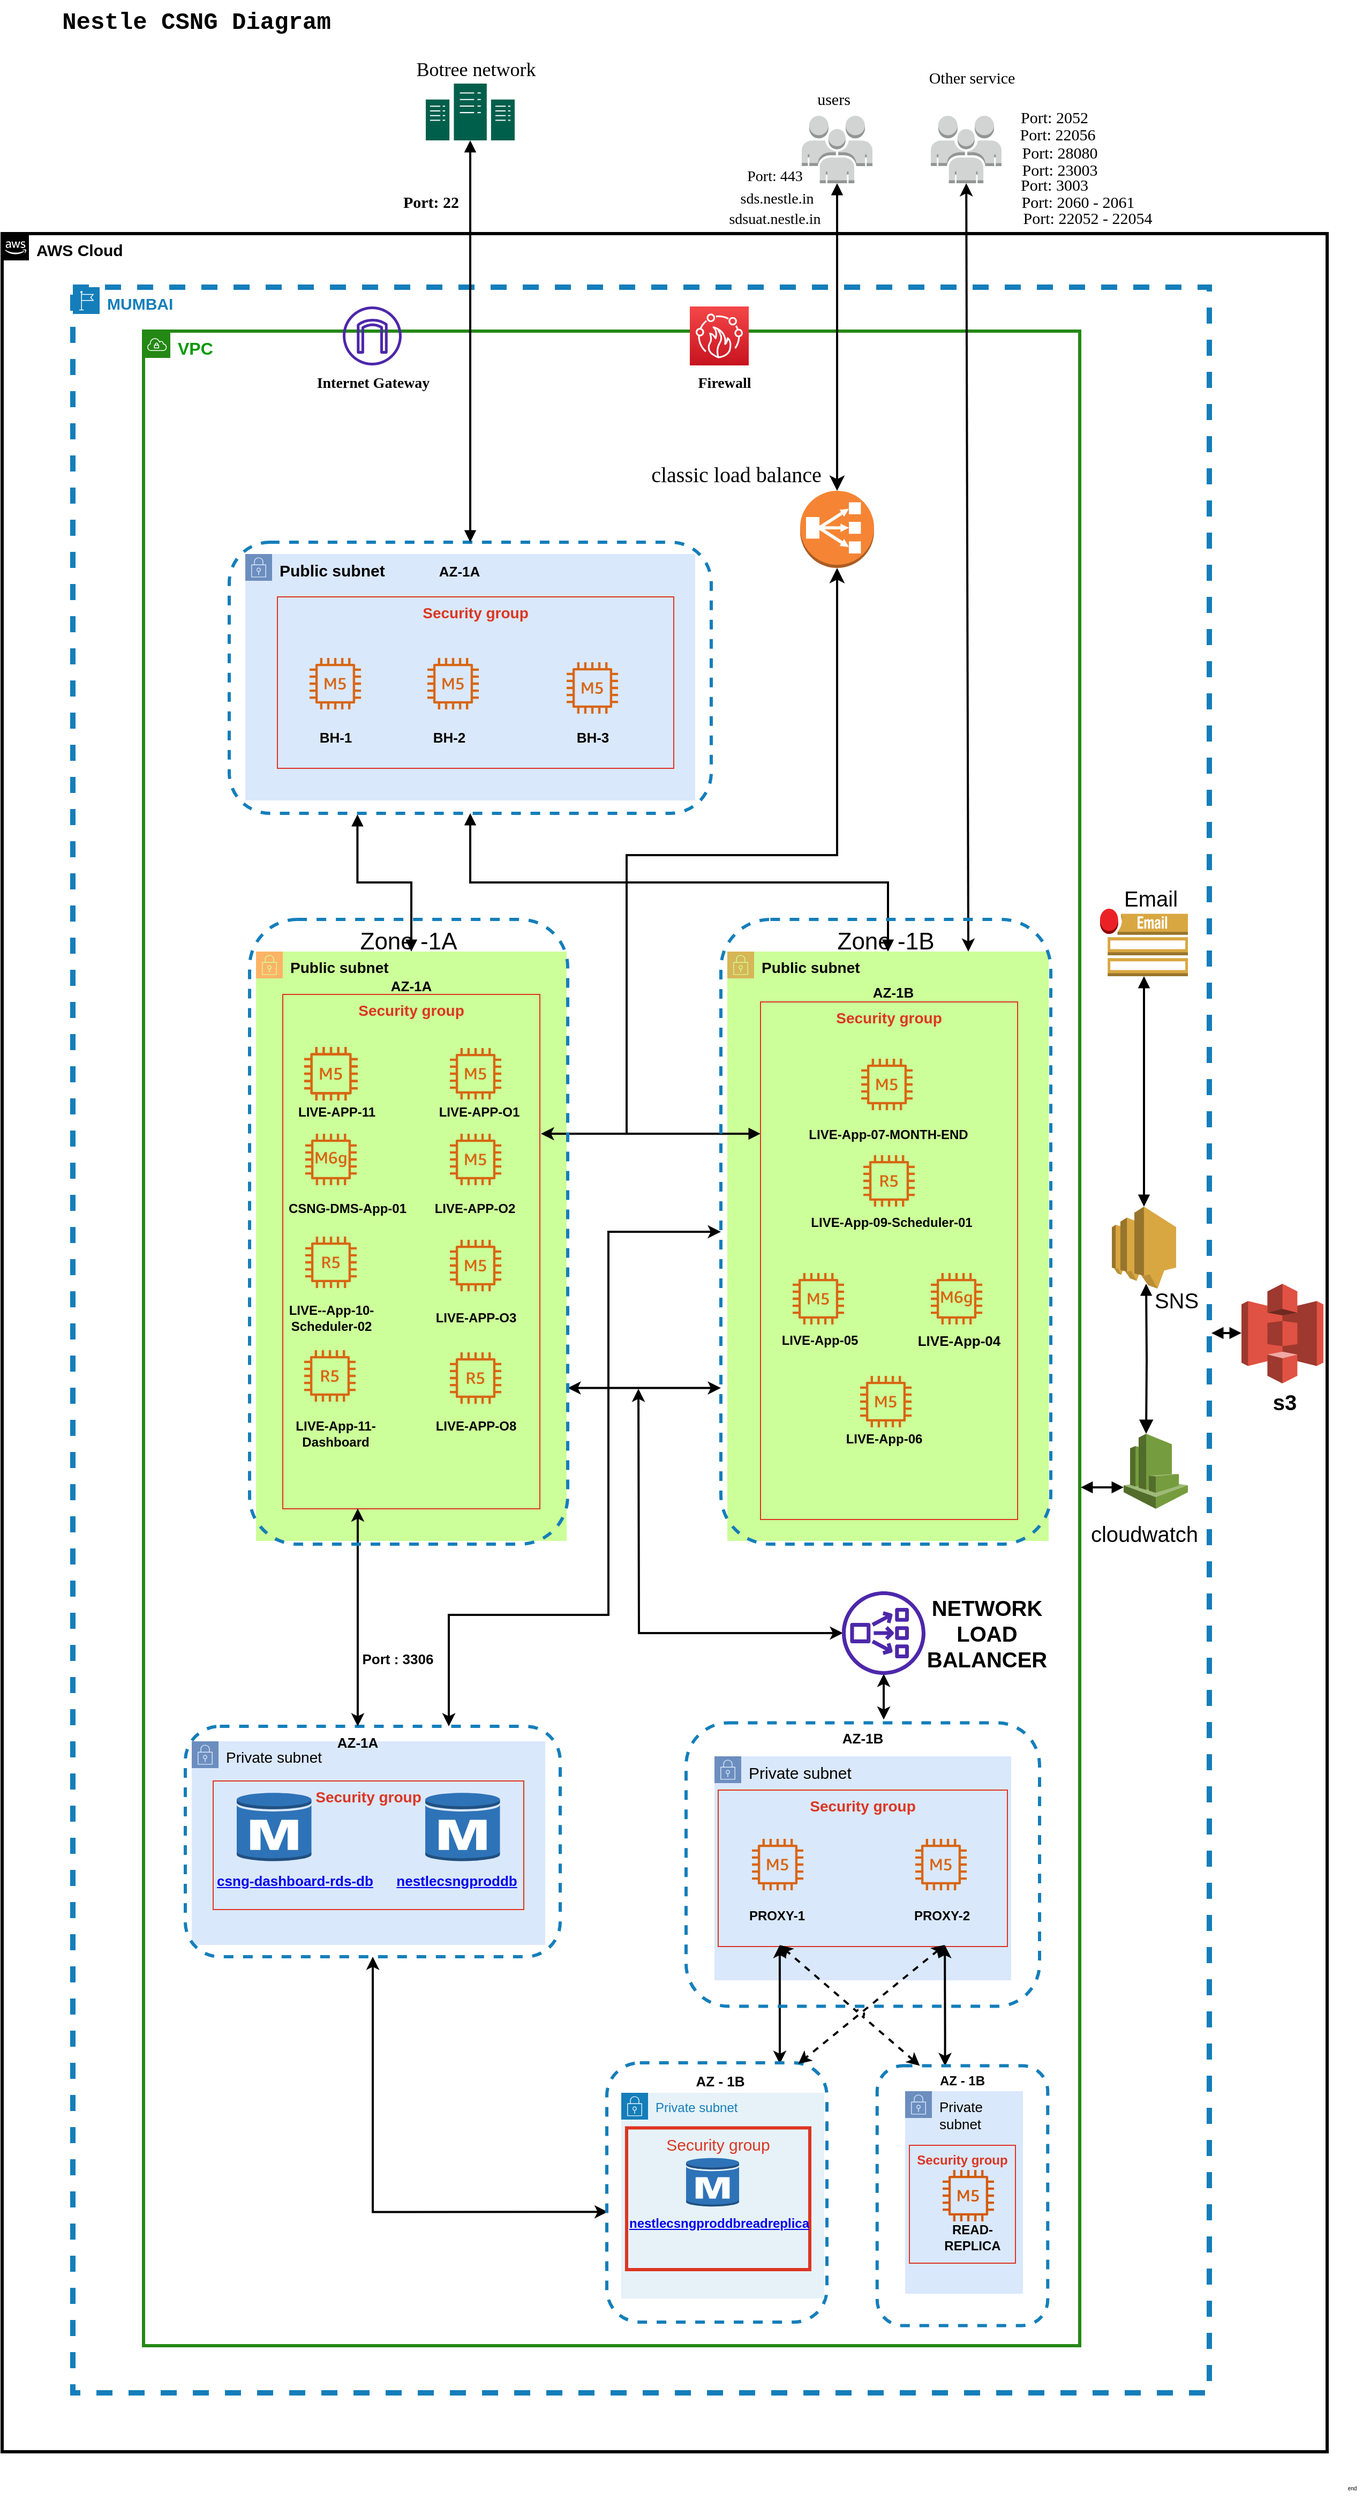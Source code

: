 <mxfile version="20.8.23" type="github">
  <diagram id="uND3n0JbfYk_nQdqDS2R" name="Page-1">
    <mxGraphModel dx="1475" dy="1384" grid="1" gridSize="11" guides="1" tooltips="1" connect="1" arrows="1" fold="1" page="1" pageScale="1" pageWidth="850" pageHeight="1100" math="0" shadow="0">
      <root>
        <mxCell id="0" />
        <mxCell id="1" parent="0" />
        <mxCell id="AcytjInfTmPCzd0XIlV4-133" value="" style="edgeStyle=orthogonalEdgeStyle;html=1;endArrow=block;elbow=vertical;startArrow=block;startFill=1;endFill=1;strokeColor=#000000;rounded=0;fontSize=13;exitX=0.266;exitY=1.004;exitDx=0;exitDy=0;exitPerimeter=0;startSize=6;sourcePerimeterSpacing=0;jumpSize=6;strokeWidth=2;" parent="1" source="AcytjInfTmPCzd0XIlV4-87" target="AcytjInfTmPCzd0XIlV4-8" edge="1">
          <mxGeometry width="100" relative="1" as="geometry">
            <mxPoint x="240" y="600" as="sourcePoint" />
            <mxPoint x="340" y="600" as="targetPoint" />
          </mxGeometry>
        </mxCell>
        <mxCell id="AcytjInfTmPCzd0XIlV4-2" value="AWS Cloud" style="points=[[0,0],[0.25,0],[0.5,0],[0.75,0],[1,0],[1,0.25],[1,0.5],[1,0.75],[1,1],[0.75,1],[0.5,1],[0.25,1],[0,1],[0,0.75],[0,0.5],[0,0.25]];outlineConnect=0;gradientColor=none;html=1;whiteSpace=wrap;fontSize=15;fontStyle=1;shape=mxgraph.aws4.group;grIcon=mxgraph.aws4.group_aws_cloud_alt;strokeColor=#000000;fillColor=none;verticalAlign=top;align=left;spacingLeft=30;fontColor=#000000;dashed=0;strokeWidth=3;" parent="1" vertex="1">
          <mxGeometry x="-77" y="20" width="1237" height="2070" as="geometry" />
        </mxCell>
        <mxCell id="AcytjInfTmPCzd0XIlV4-3" value="MUMBAI" style="points=[[0,0],[0.25,0],[0.5,0],[0.75,0],[1,0],[1,0.25],[1,0.5],[1,0.75],[1,1],[0.75,1],[0.5,1],[0.25,1],[0,1],[0,0.75],[0,0.5],[0,0.25]];outlineConnect=0;gradientColor=none;html=1;whiteSpace=wrap;fontSize=15;fontStyle=1;shape=mxgraph.aws4.group;grIcon=mxgraph.aws4.group_region;strokeColor=#147EBA;fillColor=none;verticalAlign=top;align=left;spacingLeft=30;fontColor=#147EBA;dashed=1;strokeWidth=5;shadow=0;" parent="1" vertex="1">
          <mxGeometry x="-11" y="70" width="1061" height="1965" as="geometry" />
        </mxCell>
        <mxCell id="AcytjInfTmPCzd0XIlV4-4" value="VPC" style="points=[[0,0],[0.25,0],[0.5,0],[0.75,0],[1,0],[1,0.25],[1,0.5],[1,0.75],[1,1],[0.75,1],[0.5,1],[0.25,1],[0,1],[0,0.75],[0,0.5],[0,0.25]];outlineConnect=0;gradientColor=none;html=1;whiteSpace=wrap;fontSize=16;fontStyle=1;shape=mxgraph.aws4.group;grIcon=mxgraph.aws4.group_vpc;strokeColor=#248814;fillColor=none;verticalAlign=top;align=left;spacingLeft=30;fontColor=#009900;dashed=0;strokeWidth=3;movable=1;resizable=1;rotatable=1;deletable=1;editable=1;connectable=1;labelBackgroundColor=none;" parent="1" vertex="1">
          <mxGeometry x="55" y="111" width="874" height="1880" as="geometry" />
        </mxCell>
        <mxCell id="AcytjInfTmPCzd0XIlV4-8" value="Public subnet" style="points=[[0,0],[0.25,0],[0.5,0],[0.75,0],[1,0],[1,0.25],[1,0.5],[1,0.75],[1,1],[0.75,1],[0.5,1],[0.25,1],[0,1],[0,0.75],[0,0.5],[0,0.25]];outlineConnect=0;html=1;whiteSpace=wrap;fontSize=14;fontStyle=1;shape=mxgraph.aws4.group;grIcon=mxgraph.aws4.group_security_group;grStroke=0;fillColor=#CCFF99;verticalAlign=top;align=left;spacingLeft=30;strokeColor=#FFB366;shadow=0;strokeWidth=3;" parent="1" vertex="1">
          <mxGeometry x="160" y="690" width="290" height="550" as="geometry" />
        </mxCell>
        <mxCell id="AcytjInfTmPCzd0XIlV4-9" value="Public subnet" style="points=[[0,0],[0.25,0],[0.5,0],[0.75,0],[1,0],[1,0.25],[1,0.5],[1,0.75],[1,1],[0.75,1],[0.5,1],[0.25,1],[0,1],[0,0.75],[0,0.5],[0,0.25]];outlineConnect=0;html=1;whiteSpace=wrap;fontSize=14;fontStyle=1;shape=mxgraph.aws4.group;grIcon=mxgraph.aws4.group_security_group;grStroke=0;strokeColor=#d6b656;fillColor=#CCFF99;verticalAlign=top;align=left;spacingLeft=30;dashed=0;gradientColor=none;" parent="1" vertex="1">
          <mxGeometry x="600" y="690" width="300" height="550" as="geometry" />
        </mxCell>
        <mxCell id="AcytjInfTmPCzd0XIlV4-16" value="" style="outlineConnect=0;fontColor=#232F3E;gradientColor=none;fillColor=#D86613;strokeColor=none;dashed=0;verticalLabelPosition=bottom;verticalAlign=top;align=center;html=1;fontSize=12;fontStyle=0;aspect=fixed;pointerEvents=1;shape=mxgraph.aws4.m5_instance;" parent="1" vertex="1">
          <mxGeometry x="205" y="779" width="50" height="50" as="geometry" />
        </mxCell>
        <mxCell id="AcytjInfTmPCzd0XIlV4-17" value="" style="outlineConnect=0;fontColor=#232F3E;gradientColor=none;fillColor=#D86613;strokeColor=none;dashed=0;verticalLabelPosition=bottom;verticalAlign=top;align=center;html=1;fontSize=12;fontStyle=0;aspect=fixed;pointerEvents=1;shape=mxgraph.aws4.m5_instance;" parent="1" vertex="1">
          <mxGeometry x="341" y="780" width="48" height="48" as="geometry" />
        </mxCell>
        <mxCell id="AcytjInfTmPCzd0XIlV4-20" value="" style="outlineConnect=0;fontColor=#232F3E;gradientColor=none;fillColor=#D86613;strokeColor=none;dashed=0;verticalLabelPosition=bottom;verticalAlign=top;align=center;html=1;fontSize=12;fontStyle=0;aspect=fixed;pointerEvents=1;shape=mxgraph.aws4.m5_instance;" parent="1" vertex="1">
          <mxGeometry x="341" y="959" width="48" height="48" as="geometry" />
        </mxCell>
        <mxCell id="AcytjInfTmPCzd0XIlV4-21" value="" style="outlineConnect=0;fontColor=#232F3E;gradientColor=none;fillColor=#D86613;strokeColor=none;dashed=0;verticalLabelPosition=bottom;verticalAlign=top;align=center;html=1;fontSize=12;fontStyle=0;aspect=fixed;pointerEvents=1;shape=mxgraph.aws4.m5_instance;" parent="1" vertex="1">
          <mxGeometry x="725" y="790" width="48" height="48" as="geometry" />
        </mxCell>
        <mxCell id="AcytjInfTmPCzd0XIlV4-22" value="" style="outlineConnect=0;fontColor=#232F3E;gradientColor=none;fillColor=#D86613;strokeColor=none;dashed=0;verticalLabelPosition=bottom;verticalAlign=top;align=center;html=1;fontSize=12;fontStyle=0;aspect=fixed;pointerEvents=1;shape=mxgraph.aws4.m5_instance;" parent="1" vertex="1">
          <mxGeometry x="661" y="990" width="48" height="48" as="geometry" />
        </mxCell>
        <mxCell id="AcytjInfTmPCzd0XIlV4-23" value="" style="outlineConnect=0;fontColor=#232F3E;gradientColor=none;fillColor=#D86613;strokeColor=none;dashed=0;verticalLabelPosition=bottom;verticalAlign=top;align=center;html=1;fontSize=12;fontStyle=0;aspect=fixed;pointerEvents=1;shape=mxgraph.aws4.m5_instance;" parent="1" vertex="1">
          <mxGeometry x="724" y="1086" width="48" height="48" as="geometry" />
        </mxCell>
        <mxCell id="YEiA6fVM-5rXdiScWKsi-11" style="edgeStyle=orthogonalEdgeStyle;rounded=0;jumpSize=6;orthogonalLoop=1;jettySize=auto;html=1;entryX=0.5;entryY=1;entryDx=0;entryDy=0;entryPerimeter=0;strokeWidth=2;startArrow=block;startFill=1;startSize=6;endSize=8;sourcePerimeterSpacing=0;targetPerimeterSpacing=0;" parent="1" source="YEiA6fVM-5rXdiScWKsi-16" target="AcytjInfTmPCzd0XIlV4-130" edge="1">
          <mxGeometry relative="1" as="geometry">
            <mxPoint x="662" y="1111.957" as="sourcePoint" />
            <Array as="points">
              <mxPoint x="506" y="860" />
              <mxPoint x="506" y="600" />
              <mxPoint x="703" y="600" />
            </Array>
          </mxGeometry>
        </mxCell>
        <mxCell id="AcytjInfTmPCzd0XIlV4-25" value="" style="outlineConnect=0;fontColor=#232F3E;gradientColor=none;fillColor=#D86613;strokeColor=none;dashed=0;verticalLabelPosition=bottom;verticalAlign=top;align=center;html=1;fontSize=12;fontStyle=0;aspect=fixed;pointerEvents=1;shape=mxgraph.aws4.r5_instance;" parent="1" vertex="1">
          <mxGeometry x="341" y="1064" width="48" height="48" as="geometry" />
        </mxCell>
        <mxCell id="AcytjInfTmPCzd0XIlV4-26" value="" style="outlineConnect=0;fontColor=#232F3E;gradientColor=none;fillColor=#D86613;strokeColor=none;dashed=0;verticalLabelPosition=bottom;verticalAlign=top;align=center;html=1;fontSize=12;fontStyle=0;aspect=fixed;pointerEvents=1;shape=mxgraph.aws4.r5_instance;" parent="1" vertex="1">
          <mxGeometry x="205" y="1062" width="48" height="48" as="geometry" />
        </mxCell>
        <mxCell id="AcytjInfTmPCzd0XIlV4-27" value="" style="outlineConnect=0;fontColor=#232F3E;gradientColor=none;fillColor=#D86613;strokeColor=none;dashed=0;verticalLabelPosition=bottom;verticalAlign=top;align=center;html=1;fontSize=12;fontStyle=0;aspect=fixed;pointerEvents=1;shape=mxgraph.aws4.r5_instance;" parent="1" vertex="1">
          <mxGeometry x="206" y="956" width="48" height="48" as="geometry" />
        </mxCell>
        <mxCell id="AcytjInfTmPCzd0XIlV4-28" value="" style="outlineConnect=0;fontColor=#232F3E;gradientColor=none;fillColor=#D86613;strokeColor=none;dashed=0;verticalLabelPosition=bottom;verticalAlign=top;align=center;html=1;fontSize=12;fontStyle=0;aspect=fixed;pointerEvents=1;shape=mxgraph.aws4.m6g_instance;" parent="1" vertex="1">
          <mxGeometry x="206" y="860" width="48" height="48" as="geometry" />
        </mxCell>
        <mxCell id="AcytjInfTmPCzd0XIlV4-29" value="" style="outlineConnect=0;fontColor=#232F3E;gradientColor=none;fillColor=#D86613;strokeColor=none;dashed=0;verticalLabelPosition=bottom;verticalAlign=top;align=center;html=1;fontSize=12;fontStyle=0;aspect=fixed;pointerEvents=1;shape=mxgraph.aws4.m6g_instance;" parent="1" vertex="1">
          <mxGeometry x="790" y="990" width="48" height="48" as="geometry" />
        </mxCell>
        <mxCell id="AcytjInfTmPCzd0XIlV4-31" value="" style="outlineConnect=0;fontColor=#232F3E;gradientColor=none;fillColor=#D86613;strokeColor=none;dashed=0;verticalLabelPosition=bottom;verticalAlign=top;align=center;html=1;fontSize=12;fontStyle=0;aspect=fixed;pointerEvents=1;shape=mxgraph.aws4.r5_instance;" parent="1" vertex="1">
          <mxGeometry x="727" y="880" width="48" height="48" as="geometry" />
        </mxCell>
        <mxCell id="AcytjInfTmPCzd0XIlV4-35" value="Public subnet" style="points=[[0,0],[0.25,0],[0.5,0],[0.75,0],[1,0],[1,0.25],[1,0.5],[1,0.75],[1,1],[0.75,1],[0.5,1],[0.25,1],[0,1],[0,0.75],[0,0.5],[0,0.25]];outlineConnect=0;html=1;whiteSpace=wrap;fontSize=15;fontStyle=1;shape=mxgraph.aws4.group;grIcon=mxgraph.aws4.group_security_group;grStroke=0;strokeColor=#6c8ebf;fillColor=#dae8fc;verticalAlign=top;align=left;spacingLeft=30;dashed=0;" parent="1" vertex="1">
          <mxGeometry x="150" y="319" width="420" height="230" as="geometry" />
        </mxCell>
        <mxCell id="AcytjInfTmPCzd0XIlV4-36" value="Security group" style="fillColor=none;strokeColor=#DD3522;verticalAlign=top;fontStyle=1;fontColor=#DD3522;fontSize=14;" parent="1" vertex="1">
          <mxGeometry x="180" y="359" width="370" height="160" as="geometry" />
        </mxCell>
        <mxCell id="AcytjInfTmPCzd0XIlV4-37" value="" style="outlineConnect=0;fontColor=#232F3E;gradientColor=none;fillColor=#D86613;strokeColor=none;dashed=0;verticalLabelPosition=bottom;verticalAlign=top;align=center;html=1;fontSize=12;fontStyle=0;aspect=fixed;pointerEvents=1;shape=mxgraph.aws4.m5_instance;" parent="1" vertex="1">
          <mxGeometry x="210" y="416" width="48" height="48" as="geometry" />
        </mxCell>
        <mxCell id="AcytjInfTmPCzd0XIlV4-38" value="" style="outlineConnect=0;fontColor=#232F3E;gradientColor=none;fillColor=#D86613;strokeColor=none;dashed=0;verticalLabelPosition=bottom;verticalAlign=top;align=center;html=1;fontSize=12;fontStyle=0;aspect=fixed;pointerEvents=1;shape=mxgraph.aws4.m5_instance;" parent="1" vertex="1">
          <mxGeometry x="320" y="416" width="48" height="48" as="geometry" />
        </mxCell>
        <mxCell id="AcytjInfTmPCzd0XIlV4-39" value="" style="outlineConnect=0;fontColor=#232F3E;gradientColor=none;fillColor=#D86613;strokeColor=none;dashed=0;verticalLabelPosition=bottom;verticalAlign=top;align=center;html=1;fontSize=12;fontStyle=0;aspect=fixed;pointerEvents=1;shape=mxgraph.aws4.m5_instance;" parent="1" vertex="1">
          <mxGeometry x="450" y="420" width="48" height="48" as="geometry" />
        </mxCell>
        <mxCell id="AcytjInfTmPCzd0XIlV4-40" value="BH-1" style="text;html=1;align=center;verticalAlign=middle;resizable=0;points=[];autosize=1;fontSize=13;fontStyle=1" parent="1" vertex="1">
          <mxGeometry x="209" y="475" width="50" height="30" as="geometry" />
        </mxCell>
        <mxCell id="AcytjInfTmPCzd0XIlV4-41" value="BH-2" style="text;html=1;align=center;verticalAlign=middle;resizable=0;points=[];autosize=1;fontSize=13;fontStyle=1" parent="1" vertex="1">
          <mxGeometry x="315" y="475" width="50" height="30" as="geometry" />
        </mxCell>
        <mxCell id="AcytjInfTmPCzd0XIlV4-42" value="BH-3" style="text;html=1;align=center;verticalAlign=middle;resizable=0;points=[];autosize=1;fontSize=13;fontStyle=1" parent="1" vertex="1">
          <mxGeometry x="449" y="475" width="50" height="30" as="geometry" />
        </mxCell>
        <mxCell id="AcytjInfTmPCzd0XIlV4-43" value="LIVE-APP-O1" style="text;html=1;align=center;verticalAlign=middle;resizable=0;points=[];autosize=1;fontStyle=1" parent="1" vertex="1">
          <mxGeometry x="318" y="825" width="100" height="30" as="geometry" />
        </mxCell>
        <mxCell id="AcytjInfTmPCzd0XIlV4-44" value="LIVE-APP-O2" style="text;html=1;align=center;verticalAlign=middle;resizable=0;points=[];autosize=1;fontStyle=1" parent="1" vertex="1">
          <mxGeometry x="314" y="915" width="100" height="30" as="geometry" />
        </mxCell>
        <mxCell id="AcytjInfTmPCzd0XIlV4-46" value="LIVE-APP-O8" style="text;html=1;align=center;verticalAlign=middle;resizable=0;points=[];autosize=1;fontStyle=1" parent="1" vertex="1">
          <mxGeometry x="315" y="1118" width="100" height="30" as="geometry" />
        </mxCell>
        <mxCell id="AcytjInfTmPCzd0XIlV4-47" value="LIVE-APP-O3" style="text;html=1;align=center;verticalAlign=middle;resizable=0;points=[];autosize=1;fontStyle=1" parent="1" vertex="1">
          <mxGeometry x="315" y="1017" width="100" height="30" as="geometry" />
        </mxCell>
        <mxCell id="AcytjInfTmPCzd0XIlV4-49" value="Private subnet" style="points=[[0,0],[0.25,0],[0.5,0],[0.75,0],[1,0],[1,0.25],[1,0.5],[1,0.75],[1,1],[0.75,1],[0.5,1],[0.25,1],[0,1],[0,0.75],[0,0.5],[0,0.25]];outlineConnect=0;html=1;whiteSpace=wrap;fontSize=15;fontStyle=0;shape=mxgraph.aws4.group;grIcon=mxgraph.aws4.group_security_group;grStroke=0;strokeColor=#6c8ebf;fillColor=#dae8fc;verticalAlign=top;align=left;spacingLeft=30;dashed=0;strokeWidth=3;" parent="1" vertex="1">
          <mxGeometry x="588" y="1441" width="277" height="209" as="geometry" />
        </mxCell>
        <mxCell id="AcytjInfTmPCzd0XIlV4-51" value="Security group" style="fillColor=none;strokeColor=#DD3522;verticalAlign=top;fontStyle=1;fontColor=#DD3522;fontSize=14;" parent="1" vertex="1">
          <mxGeometry x="591.5" y="1472.5" width="270" height="146" as="geometry" />
        </mxCell>
        <mxCell id="AcytjInfTmPCzd0XIlV4-52" value="" style="outlineConnect=0;fontColor=#232F3E;gradientColor=none;fillColor=#D86613;strokeColor=none;dashed=0;verticalLabelPosition=bottom;verticalAlign=top;align=center;html=1;fontSize=12;fontStyle=0;aspect=fixed;pointerEvents=1;shape=mxgraph.aws4.m5_instance;" parent="1" vertex="1">
          <mxGeometry x="775.5" y="1518" width="48" height="48" as="geometry" />
        </mxCell>
        <mxCell id="AcytjInfTmPCzd0XIlV4-54" value="" style="outlineConnect=0;fontColor=#232F3E;gradientColor=none;fillColor=#D86613;strokeColor=none;dashed=0;verticalLabelPosition=bottom;verticalAlign=top;align=center;html=1;fontSize=12;fontStyle=0;aspect=fixed;pointerEvents=1;shape=mxgraph.aws4.m5_instance;" parent="1" vertex="1">
          <mxGeometry x="623" y="1518" width="48" height="48" as="geometry" />
        </mxCell>
        <mxCell id="AcytjInfTmPCzd0XIlV4-55" value="PROXY-1" style="text;html=1;align=center;verticalAlign=middle;resizable=0;points=[];autosize=1;fontStyle=1" parent="1" vertex="1">
          <mxGeometry x="607.5" y="1573" width="77" height="33" as="geometry" />
        </mxCell>
        <mxCell id="AcytjInfTmPCzd0XIlV4-56" value="PROXY-2" style="text;html=1;align=center;verticalAlign=middle;resizable=0;points=[];autosize=1;fontStyle=1" parent="1" vertex="1">
          <mxGeometry x="761" y="1573" width="77" height="33" as="geometry" />
        </mxCell>
        <mxCell id="AcytjInfTmPCzd0XIlV4-60" value="" style="outlineConnect=0;fontColor=#232F3E;gradientColor=none;fillColor=#D86613;strokeColor=none;dashed=0;verticalLabelPosition=bottom;verticalAlign=top;align=center;html=1;fontSize=12;fontStyle=0;aspect=fixed;pointerEvents=1;shape=mxgraph.aws4.m5_instance;" parent="1" vertex="1">
          <mxGeometry x="341" y="860" width="48" height="48" as="geometry" />
        </mxCell>
        <mxCell id="AcytjInfTmPCzd0XIlV4-61" value="LIVE-APP-11" style="text;html=1;align=center;verticalAlign=middle;resizable=0;points=[];autosize=1;fontStyle=1" parent="1" vertex="1">
          <mxGeometry x="185" y="825" width="100" height="30" as="geometry" />
        </mxCell>
        <mxCell id="AcytjInfTmPCzd0XIlV4-62" value="CSNG-DMS-App-01" style="text;html=1;align=center;verticalAlign=middle;resizable=0;points=[];autosize=1;fontStyle=1" parent="1" vertex="1">
          <mxGeometry x="180" y="915" width="130" height="30" as="geometry" />
        </mxCell>
        <mxCell id="AcytjInfTmPCzd0XIlV4-63" value="LIVE-App-11-&lt;br&gt;Dashboard" style="text;html=1;align=center;verticalAlign=middle;resizable=0;points=[];autosize=1;fontStyle=1" parent="1" vertex="1">
          <mxGeometry x="184" y="1120" width="100" height="40" as="geometry" />
        </mxCell>
        <mxCell id="AcytjInfTmPCzd0XIlV4-64" value="LIVE--App-10-&lt;br&gt;Scheduler-02" style="text;html=1;align=center;verticalAlign=middle;resizable=0;points=[];autosize=1;fontStyle=1" parent="1" vertex="1">
          <mxGeometry x="180" y="1012" width="100" height="40" as="geometry" />
        </mxCell>
        <mxCell id="AcytjInfTmPCzd0XIlV4-66" value="LIVE-App-07-MONTH-END" style="text;html=1;align=center;verticalAlign=middle;resizable=0;points=[];autosize=1;fontStyle=1" parent="1" vertex="1">
          <mxGeometry x="661.5" y="844" width="176" height="33" as="geometry" />
        </mxCell>
        <mxCell id="AcytjInfTmPCzd0XIlV4-67" value="LIVE-App-05" style="text;html=1;align=center;verticalAlign=middle;resizable=0;points=[];autosize=1;fontStyle=1" parent="1" vertex="1">
          <mxGeometry x="636" y="1036" width="99" height="33" as="geometry" />
        </mxCell>
        <mxCell id="AcytjInfTmPCzd0XIlV4-68" value="LIVE-App-06" style="text;html=1;align=center;verticalAlign=middle;resizable=0;points=[];autosize=1;fontStyle=1" parent="1" vertex="1">
          <mxGeometry x="696" y="1128" width="99" height="33" as="geometry" />
        </mxCell>
        <mxCell id="AcytjInfTmPCzd0XIlV4-74" value="Private subnet" style="points=[[0,0],[0.25,0],[0.5,0],[0.75,0],[1,0],[1,0.25],[1,0.5],[1,0.75],[1,1],[0.75,1],[0.5,1],[0.25,1],[0,1],[0,0.75],[0,0.5],[0,0.25]];outlineConnect=0;html=1;whiteSpace=wrap;fontSize=14;fontStyle=0;shape=mxgraph.aws4.group;grIcon=mxgraph.aws4.group_security_group;grStroke=0;strokeColor=#6c8ebf;fillColor=#dae8fc;verticalAlign=top;align=left;spacingLeft=30;dashed=0;" parent="1" vertex="1">
          <mxGeometry x="100" y="1427" width="330" height="190" as="geometry" />
        </mxCell>
        <mxCell id="AcytjInfTmPCzd0XIlV4-75" value="Security group" style="fillColor=none;strokeColor=#DD3522;verticalAlign=top;fontStyle=1;fontColor=#DD3522;fontSize=14;" parent="1" vertex="1">
          <mxGeometry x="120" y="1464" width="290" height="120" as="geometry" />
        </mxCell>
        <mxCell id="AcytjInfTmPCzd0XIlV4-76" value="" style="outlineConnect=0;dashed=0;verticalLabelPosition=bottom;verticalAlign=top;align=center;html=1;shape=mxgraph.aws3.rds_db_instance;fillColor=#2E73B8;gradientColor=none;" parent="1" vertex="1">
          <mxGeometry x="142" y="1474" width="69.75" height="66" as="geometry" />
        </mxCell>
        <mxCell id="AcytjInfTmPCzd0XIlV4-78" value="" style="outlineConnect=0;dashed=0;verticalLabelPosition=bottom;verticalAlign=top;align=center;html=1;shape=mxgraph.aws3.rds_db_instance;fillColor=#2E73B8;gradientColor=none;" parent="1" vertex="1">
          <mxGeometry x="318" y="1474" width="69.75" height="66" as="geometry" />
        </mxCell>
        <mxCell id="AcytjInfTmPCzd0XIlV4-79" value="&lt;a class=&quot;awsui-util-ml-m&quot; id=&quot;db-list-page-db-identifier-col&quot; href=&quot;https://ap-south-1.console.aws.amazon.com/rds/home?region=ap-south-1#database:id=csng-dashboard-rds-db;is-cluster=false&quot; style=&quot;font-size: 13px;&quot;&gt;csng-dashboard-rds-db&lt;/a&gt;" style="text;html=1;align=center;verticalAlign=middle;resizable=0;points=[];autosize=1;fontSize=13;fontStyle=1;fontColor=#000000;" parent="1" vertex="1">
          <mxGeometry x="108" y="1540" width="176" height="33" as="geometry" />
        </mxCell>
        <mxCell id="AcytjInfTmPCzd0XIlV4-80" value="&lt;a class=&quot;awsui-util-ml-m&quot; id=&quot;db-list-page-db-identifier-col&quot; href=&quot;https://ap-south-1.console.aws.amazon.com/rds/home?region=ap-south-1#database:id=nestlecsngproddb;is-cluster=false&quot; style=&quot;font-size: 13px;&quot;&gt;nestlecsngproddb&lt;/a&gt;" style="text;html=1;align=center;verticalAlign=middle;resizable=0;points=[];autosize=1;fontSize=13;fontStyle=1" parent="1" vertex="1">
          <mxGeometry x="275" y="1540" width="143" height="33" as="geometry" />
        </mxCell>
        <mxCell id="AcytjInfTmPCzd0XIlV4-82" value="Private subnet" style="points=[[0,0],[0.25,0],[0.5,0],[0.75,0],[1,0],[1,0.25],[1,0.5],[1,0.75],[1,1],[0.75,1],[0.5,1],[0.25,1],[0,1],[0,0.75],[0,0.5],[0,0.25]];outlineConnect=0;html=1;whiteSpace=wrap;fontSize=13;fontStyle=0;shape=mxgraph.aws4.group;grIcon=mxgraph.aws4.group_security_group;grStroke=0;strokeColor=#6c8ebf;fillColor=#dae8fc;verticalAlign=top;align=left;spacingLeft=30;dashed=0;" parent="1" vertex="1">
          <mxGeometry x="766" y="1753.5" width="110" height="189" as="geometry" />
        </mxCell>
        <mxCell id="AcytjInfTmPCzd0XIlV4-87" value="" style="fillColor=none;strokeColor=#147EBA;dashed=1;verticalAlign=top;fontStyle=1;fontColor=#147EBA;strokeWidth=3;fontSize=15;movable=1;resizable=1;rotatable=1;deletable=1;editable=1;connectable=1;rounded=1;" parent="1" vertex="1">
          <mxGeometry x="135" y="308" width="450" height="253" as="geometry" />
        </mxCell>
        <mxCell id="AcytjInfTmPCzd0XIlV4-91" value="Security group" style="fillColor=none;strokeColor=#DD3522;verticalAlign=top;fontStyle=1;fontColor=#DD3522;fontSize=12;" parent="1" vertex="1">
          <mxGeometry x="770" y="1804" width="99" height="110" as="geometry" />
        </mxCell>
        <mxCell id="MZ1Xdm0v1KdBK9hO3Rlp-56" style="edgeStyle=orthogonalEdgeStyle;rounded=0;jumpStyle=arc;jumpSize=6;orthogonalLoop=1;jettySize=auto;html=1;exitX=0.5;exitY=1;exitDx=0;exitDy=0;entryX=0.004;entryY=0.575;entryDx=0;entryDy=0;entryPerimeter=0;strokeWidth=2;fontSize=13;fontColor=#000000;startArrow=classic;startFill=1;endArrow=classic;endFill=1;sourcePerimeterSpacing=0;targetPerimeterSpacing=3;" edge="1" parent="1" source="AcytjInfTmPCzd0XIlV4-95" target="AcytjInfTmPCzd0XIlV4-96">
          <mxGeometry relative="1" as="geometry" />
        </mxCell>
        <mxCell id="AcytjInfTmPCzd0XIlV4-95" value="" style="fillColor=none;strokeColor=#147EBA;dashed=1;verticalAlign=top;fontStyle=0;fontColor=#147EBA;strokeWidth=3;rounded=1;" parent="1" vertex="1">
          <mxGeometry x="94" y="1413" width="350" height="215" as="geometry" />
        </mxCell>
        <mxCell id="MZ1Xdm0v1KdBK9hO3Rlp-49" style="edgeStyle=orthogonalEdgeStyle;rounded=0;jumpSize=6;orthogonalLoop=1;jettySize=auto;html=1;entryX=0.265;entryY=0.784;entryDx=0;entryDy=0;strokeWidth=2;fontSize=14;startArrow=classic;startFill=1;startSize=6;endSize=6;sourcePerimeterSpacing=-1;targetPerimeterSpacing=3;entryPerimeter=0;" edge="1" parent="1" source="AcytjInfTmPCzd0XIlV4-96" target="MZ1Xdm0v1KdBK9hO3Rlp-4">
          <mxGeometry relative="1" as="geometry">
            <Array as="points">
              <mxPoint x="649" y="1705" />
              <mxPoint x="649" y="1705" />
            </Array>
          </mxGeometry>
        </mxCell>
        <mxCell id="AcytjInfTmPCzd0XIlV4-96" value="" style="fillColor=none;strokeColor=#147EBA;dashed=1;verticalAlign=top;fontStyle=0;fontColor=#147EBA;fontSize=13;strokeWidth=3;rounded=1;" parent="1" vertex="1">
          <mxGeometry x="487.5" y="1727" width="205.5" height="242" as="geometry" />
        </mxCell>
        <mxCell id="AcytjInfTmPCzd0XIlV4-97" value="LIVE-App-09-Scheduler-01" style="text;html=1;align=center;verticalAlign=middle;resizable=0;points=[];autosize=1;fontSize=12;fontStyle=1" parent="1" vertex="1">
          <mxGeometry x="665" y="926" width="176" height="33" as="geometry" />
        </mxCell>
        <mxCell id="AcytjInfTmPCzd0XIlV4-99" value="LIVE-App-04" style="text;html=1;align=center;verticalAlign=middle;resizable=0;points=[];autosize=1;fontSize=13;fontStyle=1" parent="1" vertex="1">
          <mxGeometry x="766" y="1036" width="99" height="33" as="geometry" />
        </mxCell>
        <mxCell id="AcytjInfTmPCzd0XIlV4-100" value="" style="pointerEvents=1;shadow=0;dashed=0;html=1;strokeColor=none;fillColor=#005F4B;labelPosition=center;verticalLabelPosition=bottom;verticalAlign=top;align=center;outlineConnect=0;shape=mxgraph.veeam2.datacenter;fontSize=13;" parent="1" vertex="1">
          <mxGeometry x="318.5" y="-120" width="83" height="53" as="geometry" />
        </mxCell>
        <mxCell id="YEiA6fVM-5rXdiScWKsi-7" style="edgeStyle=orthogonalEdgeStyle;rounded=0;jumpSize=6;orthogonalLoop=1;jettySize=auto;html=1;entryX=0.5;entryY=0;entryDx=0;entryDy=0;entryPerimeter=0;strokeWidth=2;startArrow=block;startFill=1;startSize=6;endSize=8;sourcePerimeterSpacing=0;targetPerimeterSpacing=0;" parent="1" source="AcytjInfTmPCzd0XIlV4-101" target="AcytjInfTmPCzd0XIlV4-130" edge="1">
          <mxGeometry relative="1" as="geometry" />
        </mxCell>
        <mxCell id="AcytjInfTmPCzd0XIlV4-101" value="" style="outlineConnect=0;dashed=0;verticalLabelPosition=bottom;verticalAlign=top;align=center;html=1;shape=mxgraph.aws3.users;fillColor=#D2D3D3;gradientColor=none;strokeWidth=3;fontSize=13;fontFamily=Georgia;" parent="1" vertex="1">
          <mxGeometry x="669.5" y="-90" width="66" height="63" as="geometry" />
        </mxCell>
        <mxCell id="AcytjInfTmPCzd0XIlV4-102" value="" style="outlineConnect=0;dashed=0;verticalLabelPosition=bottom;verticalAlign=top;align=center;html=1;shape=mxgraph.aws3.s3;fillColor=#E05243;gradientColor=none;strokeWidth=3;fontSize=13;" parent="1" vertex="1">
          <mxGeometry x="1080" y="1000" width="76.5" height="93" as="geometry" />
        </mxCell>
        <mxCell id="AcytjInfTmPCzd0XIlV4-103" value="" style="outlineConnect=0;dashed=0;verticalLabelPosition=bottom;verticalAlign=top;align=center;html=1;shape=mxgraph.aws3.cloudwatch;fillColor=#759C3E;gradientColor=none;strokeWidth=3;fontSize=13;" parent="1" vertex="1">
          <mxGeometry x="970" y="1140" width="60" height="70" as="geometry" />
        </mxCell>
        <mxCell id="AcytjInfTmPCzd0XIlV4-104" value="" style="outlineConnect=0;dashed=0;verticalLabelPosition=bottom;verticalAlign=top;align=center;html=1;shape=mxgraph.aws3.sns;fillColor=#D9A741;gradientColor=none;strokeWidth=3;fontSize=13;" parent="1" vertex="1">
          <mxGeometry x="959" y="928" width="60" height="76.5" as="geometry" />
        </mxCell>
        <mxCell id="AcytjInfTmPCzd0XIlV4-105" value="" style="outlineConnect=0;dashed=0;verticalLabelPosition=bottom;verticalAlign=top;align=center;html=1;shape=mxgraph.aws3.email_notification;fillColor=#D9A741;gradientColor=none;strokeWidth=3;fontSize=13;" parent="1" vertex="1">
          <mxGeometry x="948" y="650" width="82" height="63" as="geometry" />
        </mxCell>
        <mxCell id="AcytjInfTmPCzd0XIlV4-106" value="" style="edgeStyle=orthogonalEdgeStyle;html=1;endArrow=block;elbow=vertical;startArrow=block;startFill=1;endFill=1;strokeColor=#000000;rounded=0;fontSize=13;exitX=0.5;exitY=1;exitDx=0;exitDy=0;exitPerimeter=0;entryX=0.5;entryY=0;entryDx=0;entryDy=0;entryPerimeter=0;strokeWidth=2;" parent="1" source="AcytjInfTmPCzd0XIlV4-105" target="AcytjInfTmPCzd0XIlV4-104" edge="1">
          <mxGeometry width="100" relative="1" as="geometry">
            <mxPoint x="950" y="830" as="sourcePoint" />
            <mxPoint x="1050" y="830" as="targetPoint" />
          </mxGeometry>
        </mxCell>
        <mxCell id="AcytjInfTmPCzd0XIlV4-107" value="" style="edgeStyle=orthogonalEdgeStyle;html=1;endArrow=block;elbow=vertical;startArrow=block;startFill=1;endFill=1;strokeColor=#000000;rounded=0;fontSize=13;entryX=0.35;entryY=0;entryDx=0;entryDy=0;entryPerimeter=0;jumpSize=12;targetPerimeterSpacing=0;endSize=8;sourcePerimeterSpacing=0;strokeWidth=2;" parent="1" target="AcytjInfTmPCzd0XIlV4-103" edge="1">
          <mxGeometry width="100" relative="1" as="geometry">
            <mxPoint x="991" y="1000" as="sourcePoint" />
            <mxPoint x="1040" y="1060" as="targetPoint" />
          </mxGeometry>
        </mxCell>
        <mxCell id="AcytjInfTmPCzd0XIlV4-108" value="" style="edgeStyle=orthogonalEdgeStyle;html=1;endArrow=block;elbow=vertical;startArrow=block;startFill=1;endFill=1;strokeColor=#000000;rounded=0;fontSize=13;strokeWidth=2;" parent="1" edge="1">
          <mxGeometry width="100" relative="1" as="geometry">
            <mxPoint x="930" y="1190" as="sourcePoint" />
            <mxPoint x="970" y="1190" as="targetPoint" />
          </mxGeometry>
        </mxCell>
        <mxCell id="AcytjInfTmPCzd0XIlV4-109" value="" style="edgeStyle=orthogonalEdgeStyle;html=1;endArrow=block;elbow=vertical;startArrow=block;startFill=1;endFill=1;strokeColor=#000000;rounded=0;fontSize=13;fontColor=#000000;strokeWidth=2;" parent="1" target="AcytjInfTmPCzd0XIlV4-102" edge="1">
          <mxGeometry width="100" relative="1" as="geometry">
            <mxPoint x="1052" y="1046" as="sourcePoint" />
            <mxPoint x="1122" y="1046.429" as="targetPoint" />
          </mxGeometry>
        </mxCell>
        <mxCell id="AcytjInfTmPCzd0XIlV4-130" value="" style="outlineConnect=0;dashed=0;verticalLabelPosition=bottom;verticalAlign=top;align=center;html=1;shape=mxgraph.aws3.classic_load_balancer;fillColor=#F58534;gradientColor=none;strokeWidth=3;fontSize=13;" parent="1" vertex="1">
          <mxGeometry x="668" y="260" width="69" height="72" as="geometry" />
        </mxCell>
        <mxCell id="AcytjInfTmPCzd0XIlV4-134" value="" style="edgeStyle=orthogonalEdgeStyle;html=1;endArrow=block;elbow=vertical;startArrow=block;startFill=1;endFill=1;strokeColor=#000000;rounded=0;fontSize=13;exitX=0.5;exitY=1;exitDx=0;exitDy=0;strokeWidth=2;" parent="1" source="AcytjInfTmPCzd0XIlV4-87" target="AcytjInfTmPCzd0XIlV4-9" edge="1">
          <mxGeometry width="100" relative="1" as="geometry">
            <mxPoint x="370" y="610" as="sourcePoint" />
            <mxPoint x="470" y="610" as="targetPoint" />
          </mxGeometry>
        </mxCell>
        <mxCell id="AcytjInfTmPCzd0XIlV4-137" value="" style="edgeStyle=orthogonalEdgeStyle;html=1;endArrow=block;elbow=vertical;startArrow=block;startFill=1;endFill=1;strokeColor=#000000;rounded=0;fontSize=13;strokeWidth=2;" parent="1" source="AcytjInfTmPCzd0XIlV4-100" target="AcytjInfTmPCzd0XIlV4-87" edge="1">
          <mxGeometry width="100" relative="1" as="geometry">
            <mxPoint x="210" y="190" as="sourcePoint" />
            <mxPoint x="310" y="190" as="targetPoint" />
          </mxGeometry>
        </mxCell>
        <mxCell id="MZ1Xdm0v1KdBK9hO3Rlp-25" style="edgeStyle=orthogonalEdgeStyle;rounded=0;orthogonalLoop=1;jettySize=auto;html=1;entryX=0;entryY=0.5;entryDx=0;entryDy=0;strokeWidth=2;fontSize=15;startArrow=classic;startFill=1;targetPerimeterSpacing=0;sourcePerimeterSpacing=-9;startSize=6;" edge="1" parent="1" target="YEiA6fVM-5rXdiScWKsi-66">
          <mxGeometry relative="1" as="geometry">
            <mxPoint x="340.0" y="1413" as="sourcePoint" />
            <Array as="points">
              <mxPoint x="340" y="1309" />
              <mxPoint x="489" y="1309" />
              <mxPoint x="489" y="952" />
            </Array>
          </mxGeometry>
        </mxCell>
        <mxCell id="AcytjInfTmPCzd0XIlV4-148" value="Botree network" style="text;html=1;align=center;verticalAlign=middle;resizable=0;points=[];autosize=1;fontSize=18;strokeWidth=3;perimeterSpacing=2;fontStyle=0;fontFamily=Georgia;" parent="1" vertex="1">
          <mxGeometry x="293" y="-150" width="143" height="33" as="geometry" />
        </mxCell>
        <mxCell id="AcytjInfTmPCzd0XIlV4-149" value="users" style="text;html=1;align=center;verticalAlign=middle;resizable=0;points=[];autosize=1;fontSize=15;fontStyle=0;fontFamily=Georgia;" parent="1" vertex="1">
          <mxGeometry x="671" y="-123" width="55" height="33" as="geometry" />
        </mxCell>
        <mxCell id="AcytjInfTmPCzd0XIlV4-150" value="&lt;b&gt;&lt;font style=&quot;font-size: 20px&quot;&gt;s3&lt;/font&gt;&lt;/b&gt;" style="text;html=1;align=center;verticalAlign=middle;resizable=0;points=[];autosize=1;fontSize=13;" parent="1" vertex="1">
          <mxGeometry x="1100" y="1100" width="40" height="20" as="geometry" />
        </mxCell>
        <mxCell id="AcytjInfTmPCzd0XIlV4-151" value="&lt;font style=&quot;font-size: 20px&quot;&gt;cloudwatch&lt;/font&gt;" style="text;html=1;align=center;verticalAlign=middle;resizable=0;points=[];autosize=1;fontSize=13;" parent="1" vertex="1">
          <mxGeometry x="929" y="1223" width="120" height="20" as="geometry" />
        </mxCell>
        <mxCell id="AcytjInfTmPCzd0XIlV4-152" value="&lt;span style=&quot;font-size: 20px&quot;&gt;SNS&lt;/span&gt;" style="text;html=1;align=center;verticalAlign=middle;resizable=0;points=[];autosize=1;fontSize=13;" parent="1" vertex="1">
          <mxGeometry x="989" y="1004.5" width="60" height="20" as="geometry" />
        </mxCell>
        <mxCell id="AcytjInfTmPCzd0XIlV4-155" value="&lt;span style=&quot;font-size: 20px&quot;&gt;Email&lt;/span&gt;" style="text;html=1;align=center;verticalAlign=middle;resizable=0;points=[];autosize=1;fontSize=13;" parent="1" vertex="1">
          <mxGeometry x="960" y="630" width="70" height="20" as="geometry" />
        </mxCell>
        <mxCell id="AcytjInfTmPCzd0XIlV4-157" value="&lt;span style=&quot;font-size: 20px&quot;&gt;classic load balance&lt;/span&gt;" style="text;html=1;align=center;verticalAlign=middle;resizable=0;points=[];autosize=1;fontSize=13;fontStyle=0;fontFamily=Garamond;" parent="1" vertex="1">
          <mxGeometry x="519.5" y="227" width="176" height="33" as="geometry" />
        </mxCell>
        <mxCell id="YEiA6fVM-5rXdiScWKsi-16" value="Security group" style="fillColor=none;strokeColor=#DD3522;verticalAlign=top;fontStyle=1;fontColor=#DD3522;fontSize=14;" parent="1" vertex="1">
          <mxGeometry x="631" y="737" width="240" height="483" as="geometry" />
        </mxCell>
        <mxCell id="YEiA6fVM-5rXdiScWKsi-18" value="Security group" style="fillColor=none;strokeColor=#DD3522;verticalAlign=top;fontStyle=1;fontColor=#DD3522;fontSize=14;" parent="1" vertex="1">
          <mxGeometry x="185" y="730" width="240" height="480" as="geometry" />
        </mxCell>
        <mxCell id="YEiA6fVM-5rXdiScWKsi-21" value="AZ-1A" style="text;html=1;strokeColor=none;fillColor=none;align=center;verticalAlign=middle;whiteSpace=wrap;rounded=0;fontSize=13;fontColor=#000000;fontStyle=1" parent="1" vertex="1">
          <mxGeometry x="275" y="707" width="60" height="30" as="geometry" />
        </mxCell>
        <mxCell id="YEiA6fVM-5rXdiScWKsi-29" value="AZ-1B" style="text;html=1;strokeColor=none;fillColor=none;align=center;verticalAlign=middle;whiteSpace=wrap;rounded=0;fontSize=13;fontColor=#000000;fontStyle=1" parent="1" vertex="1">
          <mxGeometry x="725" y="713" width="60" height="30" as="geometry" />
        </mxCell>
        <mxCell id="YEiA6fVM-5rXdiScWKsi-31" value="READ-REPLICA" style="text;html=1;strokeColor=none;fillColor=none;align=center;verticalAlign=middle;whiteSpace=wrap;rounded=0;fontSize=12;fontColor=#000000;fontStyle=1" parent="1" vertex="1">
          <mxGeometry x="789" y="1875" width="80" height="30" as="geometry" />
        </mxCell>
        <mxCell id="YEiA6fVM-5rXdiScWKsi-32" value="AZ-1A" style="text;html=1;strokeColor=none;fillColor=none;align=center;verticalAlign=middle;whiteSpace=wrap;rounded=0;fontSize=13;fontColor=#000000;fontStyle=1" parent="1" vertex="1">
          <mxGeometry x="320" y="320" width="60" height="30" as="geometry" />
        </mxCell>
        <mxCell id="MZ1Xdm0v1KdBK9hO3Rlp-24" style="edgeStyle=orthogonalEdgeStyle;rounded=0;orthogonalLoop=1;jettySize=auto;html=1;entryX=0.34;entryY=0.943;entryDx=0;entryDy=0;entryPerimeter=0;fontSize=15;strokeWidth=2;startArrow=classic;startFill=1;" edge="1" parent="1" source="YEiA6fVM-5rXdiScWKsi-33" target="YEiA6fVM-5rXdiScWKsi-65">
          <mxGeometry relative="1" as="geometry" />
        </mxCell>
        <mxCell id="YEiA6fVM-5rXdiScWKsi-33" value="AZ-1A" style="text;html=1;strokeColor=none;fillColor=none;align=center;verticalAlign=middle;whiteSpace=wrap;rounded=0;fontSize=13;fontColor=#000000;fontStyle=1" parent="1" vertex="1">
          <mxGeometry x="225" y="1413" width="60" height="30" as="geometry" />
        </mxCell>
        <mxCell id="YEiA6fVM-5rXdiScWKsi-34" value="" style="endArrow=none;startArrow=classic;html=1;rounded=0;strokeColor=#000000;strokeWidth=2;fontSize=12;fontColor=#000000;startSize=6;endSize=6;sourcePerimeterSpacing=0;targetPerimeterSpacing=0;jumpStyle=none;jumpSize=6;endFill=0;" parent="1" edge="1">
          <mxGeometry width="50" height="50" relative="1" as="geometry">
            <mxPoint x="426" y="860" as="sourcePoint" />
            <mxPoint x="510" y="860" as="targetPoint" />
          </mxGeometry>
        </mxCell>
        <mxCell id="YEiA6fVM-5rXdiScWKsi-37" value="" style="endArrow=classic;startArrow=classic;html=1;rounded=0;strokeColor=#000000;strokeWidth=2;fontSize=12;fontColor=#000000;startSize=6;endSize=6;sourcePerimeterSpacing=0;targetPerimeterSpacing=-20;jumpStyle=none;jumpSize=6;entryX=0.75;entryY=0;entryDx=0;entryDy=0;" parent="1" source="YEiA6fVM-5rXdiScWKsi-39" target="AcytjInfTmPCzd0XIlV4-9" edge="1">
          <mxGeometry width="50" height="50" relative="1" as="geometry">
            <mxPoint x="825" y="-30" as="sourcePoint" />
            <mxPoint x="530" y="770" as="targetPoint" />
          </mxGeometry>
        </mxCell>
        <mxCell id="YEiA6fVM-5rXdiScWKsi-39" value="" style="outlineConnect=0;dashed=0;verticalLabelPosition=bottom;verticalAlign=top;align=center;html=1;shape=mxgraph.aws3.users;fillColor=#D2D3D3;gradientColor=none;strokeWidth=3;fontSize=13;" parent="1" vertex="1">
          <mxGeometry x="790" y="-90" width="66" height="63" as="geometry" />
        </mxCell>
        <mxCell id="YEiA6fVM-5rXdiScWKsi-44" value="Port: 22" style="text;html=1;align=center;verticalAlign=middle;resizable=0;points=[];autosize=1;fontSize=15;fontStyle=1;fontFamily=Times New Roman;" parent="1" vertex="1">
          <mxGeometry x="284" y="-27" width="77" height="33" as="geometry" />
        </mxCell>
        <mxCell id="YEiA6fVM-5rXdiScWKsi-46" value="Other service" style="text;html=1;align=center;verticalAlign=middle;resizable=0;points=[];autosize=1;fontSize=15;fontStyle=0;fontFamily=Georgia;" parent="1" vertex="1">
          <mxGeometry x="773" y="-143" width="110" height="33" as="geometry" />
        </mxCell>
        <mxCell id="YEiA6fVM-5rXdiScWKsi-48" value="" style="sketch=0;outlineConnect=0;fontColor=#232F3E;gradientColor=none;fillColor=#4D27AA;strokeColor=none;dashed=0;verticalLabelPosition=bottom;verticalAlign=top;align=center;html=1;fontSize=12;fontStyle=0;aspect=fixed;pointerEvents=1;shape=mxgraph.aws4.internet_gateway;shadow=0;labelBackgroundColor=none;strokeWidth=3;" parent="1" vertex="1">
          <mxGeometry x="241" y="88" width="55" height="55" as="geometry" />
        </mxCell>
        <mxCell id="YEiA6fVM-5rXdiScWKsi-49" value="Internet Gateway" style="text;html=1;align=center;verticalAlign=middle;resizable=0;points=[];autosize=1;fontSize=14;fontStyle=1;fontFamily=Garamond;" parent="1" vertex="1">
          <mxGeometry x="203" y="143" width="132" height="33" as="geometry" />
        </mxCell>
        <mxCell id="YEiA6fVM-5rXdiScWKsi-50" value="Port: 443" style="text;html=1;align=center;verticalAlign=middle;resizable=0;points=[];autosize=1;fontSize=14;fontStyle=0;fontFamily=Georgia;" parent="1" vertex="1">
          <mxGeometry x="600" y="-50" width="88" height="33" as="geometry" />
        </mxCell>
        <mxCell id="YEiA6fVM-5rXdiScWKsi-52" value="sds.nestle.in" style="text;html=1;align=center;verticalAlign=middle;resizable=0;points=[];autosize=1;fontSize=14;fontStyle=0;fontFamily=Georgia;" parent="1" vertex="1">
          <mxGeometry x="596.5" y="-29" width="99" height="33" as="geometry" />
        </mxCell>
        <mxCell id="YEiA6fVM-5rXdiScWKsi-53" value="sdsuat.nestle.in" style="text;html=1;align=center;verticalAlign=middle;resizable=0;points=[];autosize=1;fontSize=14;fontStyle=0;fontFamily=Georgia;" parent="1" vertex="1">
          <mxGeometry x="583.5" y="-10" width="121" height="33" as="geometry" />
        </mxCell>
        <mxCell id="YEiA6fVM-5rXdiScWKsi-54" value="Port:&amp;nbsp;22056" style="text;html=1;align=center;verticalAlign=middle;resizable=0;points=[];autosize=1;fontSize=15;fontStyle=0;fontFamily=Times New Roman;" parent="1" vertex="1">
          <mxGeometry x="858" y="-90" width="99" height="33" as="geometry" />
        </mxCell>
        <mxCell id="YEiA6fVM-5rXdiScWKsi-58" value="Port:&amp;nbsp;28080" style="text;html=1;align=center;verticalAlign=middle;resizable=0;points=[];autosize=1;fontSize=15;fontStyle=0;fontFamily=Times New Roman;" parent="1" vertex="1">
          <mxGeometry x="860" y="-73" width="99" height="33" as="geometry" />
        </mxCell>
        <mxCell id="YEiA6fVM-5rXdiScWKsi-59" value="Port:&amp;nbsp;3003" style="text;html=1;align=center;verticalAlign=middle;resizable=0;points=[];autosize=1;fontSize=15;fontStyle=0;fontFamily=Times New Roman;" parent="1" vertex="1">
          <mxGeometry x="861" y="-43" width="88" height="33" as="geometry" />
        </mxCell>
        <mxCell id="YEiA6fVM-5rXdiScWKsi-60" value="Port:&amp;nbsp;22052 - 22054" style="text;html=1;align=center;verticalAlign=middle;resizable=0;points=[];autosize=1;fontSize=15;fontStyle=0;fontFamily=Times New Roman;" parent="1" vertex="1">
          <mxGeometry x="864" y="-12" width="143" height="33" as="geometry" />
        </mxCell>
        <mxCell id="YEiA6fVM-5rXdiScWKsi-61" value="Port:&amp;nbsp;2060 - 2061" style="text;html=1;align=center;verticalAlign=middle;resizable=0;points=[];autosize=1;fontSize=15;fontStyle=0;fontFamily=Times New Roman;" parent="1" vertex="1">
          <mxGeometry x="861" y="-27" width="132" height="33" as="geometry" />
        </mxCell>
        <mxCell id="YEiA6fVM-5rXdiScWKsi-62" value="Port:&amp;nbsp;23003" style="text;html=1;align=center;verticalAlign=middle;resizable=0;points=[];autosize=1;fontSize=15;fontStyle=0;fontFamily=Times New Roman;" parent="1" vertex="1">
          <mxGeometry x="860" y="-57" width="99" height="33" as="geometry" />
        </mxCell>
        <mxCell id="YEiA6fVM-5rXdiScWKsi-63" value="Port:&amp;nbsp;2052" style="text;html=1;align=center;verticalAlign=middle;resizable=0;points=[];autosize=1;fontSize=15;fontStyle=0;fontFamily=Times New Roman;" parent="1" vertex="1">
          <mxGeometry x="861" y="-106" width="88" height="33" as="geometry" />
        </mxCell>
        <mxCell id="YEiA6fVM-5rXdiScWKsi-64" value="Nestle CSNG Diagram" style="text;html=1;align=center;verticalAlign=middle;resizable=0;points=[];autosize=1;fontSize=22;strokeWidth=3;perimeterSpacing=2;fontStyle=1;fontFamily=Courier New;" parent="1" vertex="1">
          <mxGeometry x="-34" y="-198" width="275" height="44" as="geometry" />
        </mxCell>
        <mxCell id="MZ1Xdm0v1KdBK9hO3Rlp-43" style="edgeStyle=orthogonalEdgeStyle;rounded=0;jumpSize=6;orthogonalLoop=1;jettySize=auto;html=1;exitX=1;exitY=0.75;exitDx=0;exitDy=0;entryX=0;entryY=0.75;entryDx=0;entryDy=0;strokeWidth=2;fontSize=14;startArrow=classic;startFill=1;startSize=6;endSize=6;sourcePerimeterSpacing=0;targetPerimeterSpacing=0;" edge="1" parent="1" source="YEiA6fVM-5rXdiScWKsi-65" target="YEiA6fVM-5rXdiScWKsi-66">
          <mxGeometry relative="1" as="geometry" />
        </mxCell>
        <mxCell id="YEiA6fVM-5rXdiScWKsi-65" value="Zone -1A" style="fillColor=none;strokeColor=#147EBA;dashed=1;verticalAlign=top;fontStyle=0;fontColor=#000000;shadow=0;labelBackgroundColor=none;sketch=0;strokeWidth=3;fontSize=22;rounded=1;" parent="1" vertex="1">
          <mxGeometry x="154" y="660" width="297" height="583" as="geometry" />
        </mxCell>
        <mxCell id="YEiA6fVM-5rXdiScWKsi-66" value="Zone -1B" style="fillColor=none;strokeColor=#147EBA;dashed=1;verticalAlign=top;fontStyle=0;fontColor=#000000;shadow=0;labelBackgroundColor=none;sketch=0;strokeWidth=3;fontSize=22;rounded=1;" parent="1" vertex="1">
          <mxGeometry x="594" y="660" width="308" height="583" as="geometry" />
        </mxCell>
        <mxCell id="YEiA6fVM-5rXdiScWKsi-71" value="end" style="text;html=1;align=center;verticalAlign=middle;resizable=0;points=[];autosize=1;strokeColor=none;fillColor=none;fontSize=5;fontColor=#000000;" parent="1" vertex="1">
          <mxGeometry x="1166" y="2112" width="33" height="22" as="geometry" />
        </mxCell>
        <mxCell id="YEiA6fVM-5rXdiScWKsi-72" value="" style="sketch=0;points=[[0,0,0],[0.25,0,0],[0.5,0,0],[0.75,0,0],[1,0,0],[0,1,0],[0.25,1,0],[0.5,1,0],[0.75,1,0],[1,1,0],[0,0.25,0],[0,0.5,0],[0,0.75,0],[1,0.25,0],[1,0.5,0],[1,0.75,0]];outlineConnect=0;fontColor=#232F3E;gradientColor=#F54749;gradientDirection=north;fillColor=#C7131F;strokeColor=#ffffff;dashed=0;verticalLabelPosition=bottom;verticalAlign=top;align=center;html=1;fontSize=12;fontStyle=0;aspect=fixed;shape=mxgraph.aws4.resourceIcon;resIcon=mxgraph.aws4.firewall_manager;rounded=1;shadow=0;labelBackgroundColor=none;strokeWidth=3;fontFamily=Times New Roman;" parent="1" vertex="1">
          <mxGeometry x="565" y="88" width="55" height="55" as="geometry" />
        </mxCell>
        <mxCell id="MZ1Xdm0v1KdBK9hO3Rlp-45" style="edgeStyle=orthogonalEdgeStyle;rounded=0;jumpSize=6;orthogonalLoop=1;jettySize=auto;html=1;strokeWidth=2;fontSize=14;startArrow=classic;startFill=1;startSize=6;endSize=6;sourcePerimeterSpacing=-1;targetPerimeterSpacing=3;" edge="1" parent="1" source="MZ1Xdm0v1KdBK9hO3Rlp-3">
          <mxGeometry relative="1" as="geometry">
            <mxPoint x="704" y="1324" as="sourcePoint" />
            <mxPoint x="517" y="1098" as="targetPoint" />
          </mxGeometry>
        </mxCell>
        <mxCell id="MZ1Xdm0v1KdBK9hO3Rlp-47" value="" style="edgeStyle=orthogonalEdgeStyle;rounded=0;jumpSize=6;orthogonalLoop=1;jettySize=auto;html=1;strokeWidth=2;fontSize=14;startArrow=classic;startFill=1;startSize=6;endSize=6;sourcePerimeterSpacing=-1;targetPerimeterSpacing=3;" edge="1" parent="1" source="MZ1Xdm0v1KdBK9hO3Rlp-3" target="MZ1Xdm0v1KdBK9hO3Rlp-4">
          <mxGeometry relative="1" as="geometry">
            <Array as="points">
              <mxPoint x="746" y="1397" />
              <mxPoint x="746" y="1397" />
            </Array>
          </mxGeometry>
        </mxCell>
        <mxCell id="MZ1Xdm0v1KdBK9hO3Rlp-3" value="" style="sketch=0;outlineConnect=0;fontColor=#232F3E;gradientColor=none;fillColor=#4D27AA;strokeColor=none;dashed=0;verticalLabelPosition=bottom;verticalAlign=top;align=center;html=1;fontSize=12;fontStyle=0;aspect=fixed;pointerEvents=1;shape=mxgraph.aws4.network_load_balancer;" vertex="1" parent="1">
          <mxGeometry x="707" y="1287" width="78" height="78" as="geometry" />
        </mxCell>
        <mxCell id="MZ1Xdm0v1KdBK9hO3Rlp-4" value="AZ-1B" style="fillColor=none;strokeColor=#147EBA;dashed=1;verticalAlign=top;fontStyle=1;fontColor=#000000;strokeWidth=3;rounded=1;fontSize=13;" vertex="1" parent="1">
          <mxGeometry x="561.5" y="1409.75" width="330" height="264.5" as="geometry" />
        </mxCell>
        <mxCell id="MZ1Xdm0v1KdBK9hO3Rlp-9" value="Private subnet" style="points=[[0,0],[0.25,0],[0.5,0],[0.75,0],[1,0],[1,0.25],[1,0.5],[1,0.75],[1,1],[0.75,1],[0.5,1],[0.25,1],[0,1],[0,0.75],[0,0.5],[0,0.25]];outlineConnect=0;gradientColor=none;html=1;whiteSpace=wrap;fontSize=12;fontStyle=0;container=1;pointerEvents=0;collapsible=0;recursiveResize=0;shape=mxgraph.aws4.group;grIcon=mxgraph.aws4.group_security_group;grStroke=0;strokeColor=#147EBA;fillColor=#E6F2F8;verticalAlign=top;align=left;spacingLeft=30;fontColor=#147EBA;dashed=0;rounded=1;strokeWidth=3;" vertex="1" parent="1">
          <mxGeometry x="501" y="1755" width="189.5" height="192" as="geometry" />
        </mxCell>
        <mxCell id="MZ1Xdm0v1KdBK9hO3Rlp-33" value="" style="outlineConnect=0;dashed=0;verticalLabelPosition=bottom;verticalAlign=top;align=center;html=1;shape=mxgraph.aws3.rds_db_instance;fillColor=#2E73B8;gradientColor=none;rounded=1;shadow=0;sketch=0;strokeWidth=3;fontSize=15;" vertex="1" parent="MZ1Xdm0v1KdBK9hO3Rlp-9">
          <mxGeometry x="60.5" y="60" width="49.5" height="47" as="geometry" />
        </mxCell>
        <mxCell id="MZ1Xdm0v1KdBK9hO3Rlp-35" value="Security group" style="fillColor=none;strokeColor=#DD3522;verticalAlign=top;fontStyle=0;fontColor=#DD3522;rounded=0;shadow=0;sketch=0;strokeWidth=3;fontSize=15;" vertex="1" parent="MZ1Xdm0v1KdBK9hO3Rlp-9">
          <mxGeometry x="5" y="32.75" width="171" height="132.25" as="geometry" />
        </mxCell>
        <mxCell id="MZ1Xdm0v1KdBK9hO3Rlp-38" value="&lt;a style=&quot;border-color: var(--border-color); font-size: 12px; font-weight: 700;&quot; class=&quot;awsui-util-ml-m&quot; id=&quot;db-list-page-db-identifier-col&quot; href=&quot;https://ap-south-1.console.aws.amazon.com/rds/home?region=ap-south-1#database:id=nestlecsngproddbreadreplica;is-cluster=false&quot;&gt;nestlecsngproddbreadreplica&lt;/a&gt;" style="text;html=1;align=center;verticalAlign=middle;resizable=0;points=[];autosize=1;fontSize=13;" vertex="1" parent="MZ1Xdm0v1KdBK9hO3Rlp-9">
          <mxGeometry x="-8.5" y="104" width="198" height="33" as="geometry" />
        </mxCell>
        <mxCell id="MZ1Xdm0v1KdBK9hO3Rlp-48" style="edgeStyle=orthogonalEdgeStyle;rounded=0;jumpSize=6;orthogonalLoop=1;jettySize=auto;html=1;exitX=0.398;exitY=0.001;exitDx=0;exitDy=0;strokeWidth=2;fontSize=14;startArrow=classic;startFill=1;startSize=6;endSize=6;sourcePerimeterSpacing=-1;targetPerimeterSpacing=3;entryX=0.732;entryY=0.784;entryDx=0;entryDy=0;entryPerimeter=0;exitPerimeter=0;" edge="1" parent="1" source="MZ1Xdm0v1KdBK9hO3Rlp-12" target="MZ1Xdm0v1KdBK9hO3Rlp-4">
          <mxGeometry relative="1" as="geometry">
            <Array as="points" />
          </mxGeometry>
        </mxCell>
        <mxCell id="MZ1Xdm0v1KdBK9hO3Rlp-12" value="AZ - 1B" style="fillColor=none;strokeColor=#147EBA;dashed=1;verticalAlign=top;fontStyle=1;fontColor=#000000;strokeWidth=3;rounded=1;" vertex="1" parent="1">
          <mxGeometry x="739.88" y="1729.75" width="159.25" height="242.5" as="geometry" />
        </mxCell>
        <mxCell id="MZ1Xdm0v1KdBK9hO3Rlp-17" value="" style="sketch=0;outlineConnect=0;fontColor=#232F3E;gradientColor=none;fillColor=#D45B07;strokeColor=none;dashed=0;verticalLabelPosition=bottom;verticalAlign=top;align=center;html=1;fontSize=12;fontStyle=0;aspect=fixed;pointerEvents=1;shape=mxgraph.aws4.m5_instance;rounded=1;shadow=0;strokeWidth=3;" vertex="1" parent="1">
          <mxGeometry x="801" y="1827" width="48" height="48" as="geometry" />
        </mxCell>
        <mxCell id="MZ1Xdm0v1KdBK9hO3Rlp-27" value="Port : 3306" style="text;html=1;strokeColor=none;fillColor=none;align=center;verticalAlign=middle;whiteSpace=wrap;rounded=0;fontSize=13;fontColor=#000000;fontStyle=1" vertex="1" parent="1">
          <mxGeometry x="255" y="1335" width="75" height="30" as="geometry" />
        </mxCell>
        <mxCell id="MZ1Xdm0v1KdBK9hO3Rlp-40" value="&lt;span style=&quot;font-size: 14px;&quot;&gt;Firewall&lt;/span&gt;" style="text;html=1;align=center;verticalAlign=middle;resizable=0;points=[];autosize=1;fontSize=14;fontStyle=1;fontFamily=Garamond;strokeWidth=1;" vertex="1" parent="1">
          <mxGeometry x="558.5" y="143" width="77" height="33" as="geometry" />
        </mxCell>
        <mxCell id="MZ1Xdm0v1KdBK9hO3Rlp-50" value="&lt;font style=&quot;font-size: 13px;&quot;&gt;AZ - 1B&lt;/font&gt;" style="text;html=1;align=center;verticalAlign=middle;resizable=0;points=[];autosize=1;fontSize=13;fontStyle=1" vertex="1" parent="1">
          <mxGeometry x="559.5" y="1727.5" width="66" height="33" as="geometry" />
        </mxCell>
        <mxCell id="MZ1Xdm0v1KdBK9hO3Rlp-51" value="&lt;span style=&quot;font-size: 20px;&quot;&gt;NETWORK&lt;br&gt;LOAD&lt;br&gt;BALANCER&lt;br&gt;&lt;/span&gt;" style="text;html=1;align=center;verticalAlign=middle;resizable=0;points=[];autosize=1;fontSize=13;fontStyle=1" vertex="1" parent="1">
          <mxGeometry x="776" y="1282" width="132" height="88" as="geometry" />
        </mxCell>
        <mxCell id="MZ1Xdm0v1KdBK9hO3Rlp-52" value="" style="endArrow=classic;dashed=1;html=1;rounded=0;strokeWidth=2;fontSize=13;fontColor=#000000;sourcePerimeterSpacing=-1;targetPerimeterSpacing=3;jumpSize=6;entryX=0.87;entryY=0.004;entryDx=0;entryDy=0;entryPerimeter=0;startArrow=classic;startFill=1;endFill=1;" edge="1" parent="1" target="AcytjInfTmPCzd0XIlV4-96">
          <mxGeometry width="50" height="50" relative="1" as="geometry">
            <mxPoint x="803" y="1617" as="sourcePoint" />
            <mxPoint x="809" y="1474" as="targetPoint" />
          </mxGeometry>
        </mxCell>
        <mxCell id="MZ1Xdm0v1KdBK9hO3Rlp-55" value="" style="endArrow=classic;dashed=1;html=1;rounded=0;strokeWidth=2;fontSize=13;fontColor=#000000;startSize=6;endSize=6;sourcePerimeterSpacing=0;targetPerimeterSpacing=3;jumpSize=6;exitX=0.25;exitY=0;exitDx=0;exitDy=0;entryX=0.265;entryY=0.784;entryDx=0;entryDy=0;entryPerimeter=0;startArrow=classic;startFill=1;endFill=1;jumpStyle=arc;spacingTop=0;spacingBottom=0;spacingLeft=0;spacingRight=0;" edge="1" parent="1" source="MZ1Xdm0v1KdBK9hO3Rlp-12" target="MZ1Xdm0v1KdBK9hO3Rlp-4">
          <mxGeometry width="50" height="50" relative="1" as="geometry">
            <mxPoint x="759" y="1678" as="sourcePoint" />
            <mxPoint x="809" y="1628" as="targetPoint" />
          </mxGeometry>
        </mxCell>
      </root>
    </mxGraphModel>
  </diagram>
</mxfile>
